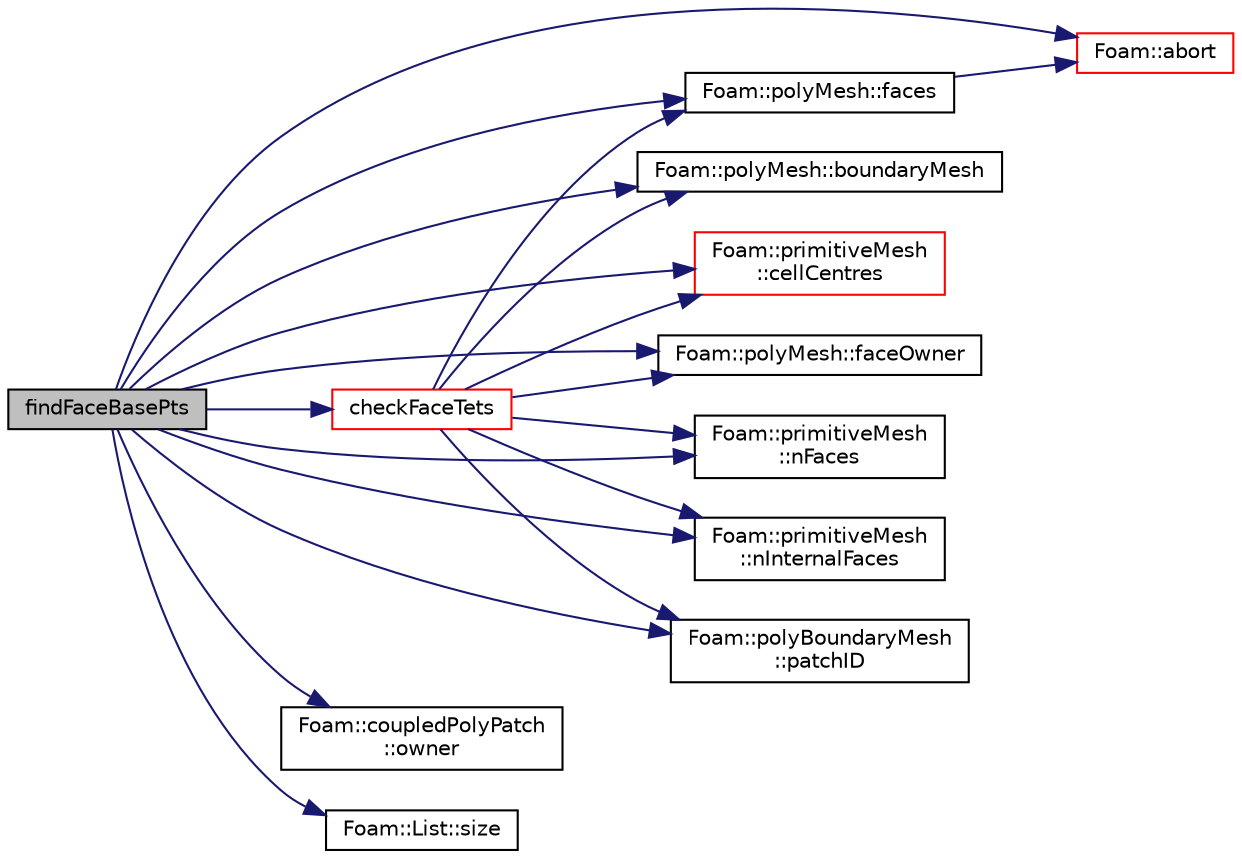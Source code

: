 digraph "findFaceBasePts"
{
  bgcolor="transparent";
  edge [fontname="Helvetica",fontsize="10",labelfontname="Helvetica",labelfontsize="10"];
  node [fontname="Helvetica",fontsize="10",shape=record];
  rankdir="LR";
  Node354 [label="findFaceBasePts",height=0.2,width=0.4,color="black", fillcolor="grey75", style="filled", fontcolor="black"];
  Node354 -> Node355 [color="midnightblue",fontsize="10",style="solid",fontname="Helvetica"];
  Node355 [label="Foam::abort",height=0.2,width=0.4,color="red",URL="$a21851.html#a447107a607d03e417307c203fa5fb44b"];
  Node354 -> Node400 [color="midnightblue",fontsize="10",style="solid",fontname="Helvetica"];
  Node400 [label="Foam::polyMesh::boundaryMesh",height=0.2,width=0.4,color="black",URL="$a28565.html#a9f2b68c134340291eda6197f47f25484",tooltip="Return boundary mesh. "];
  Node354 -> Node401 [color="midnightblue",fontsize="10",style="solid",fontname="Helvetica"];
  Node401 [label="Foam::primitiveMesh\l::cellCentres",height=0.2,width=0.4,color="red",URL="$a28685.html#a7300aee2989c6ec70e39436816461902"];
  Node354 -> Node419 [color="midnightblue",fontsize="10",style="solid",fontname="Helvetica"];
  Node419 [label="checkFaceTets",height=0.2,width=0.4,color="red",URL="$a28573.html#a5041ce71d4d19419b583f1266325b8f0",tooltip="Check face-decomposition tet volume. "];
  Node419 -> Node420 [color="midnightblue",fontsize="10",style="solid",fontname="Helvetica"];
  Node420 [label="Foam::polyMesh::faceOwner",height=0.2,width=0.4,color="black",URL="$a28565.html#a57752b49bfee23ca1944c3fb0493974f",tooltip="Return face owner. "];
  Node419 -> Node400 [color="midnightblue",fontsize="10",style="solid",fontname="Helvetica"];
  Node419 -> Node401 [color="midnightblue",fontsize="10",style="solid",fontname="Helvetica"];
  Node419 -> Node410 [color="midnightblue",fontsize="10",style="solid",fontname="Helvetica"];
  Node410 [label="Foam::primitiveMesh\l::nFaces",height=0.2,width=0.4,color="black",URL="$a28685.html#abe602c985a3c9ffa67176e969e77ca6f"];
  Node419 -> Node422 [color="midnightblue",fontsize="10",style="solid",fontname="Helvetica"];
  Node422 [label="Foam::primitiveMesh\l::nInternalFaces",height=0.2,width=0.4,color="black",URL="$a28685.html#aa6c7965af1f30d16d9125deb981cbdb0"];
  Node419 -> Node423 [color="midnightblue",fontsize="10",style="solid",fontname="Helvetica"];
  Node423 [label="Foam::polyMesh::faces",height=0.2,width=0.4,color="black",URL="$a28565.html#a431c0a24765f0bb6d32f6a03ce0e9b57",tooltip="Return raw faces. "];
  Node423 -> Node355 [color="midnightblue",fontsize="10",style="solid",fontname="Helvetica"];
  Node419 -> Node430 [color="midnightblue",fontsize="10",style="solid",fontname="Helvetica"];
  Node430 [label="Foam::polyBoundaryMesh\l::patchID",height=0.2,width=0.4,color="black",URL="$a28557.html#abd25b8071ecc034dbbf6772347ed9ce1",tooltip="Per boundary face label the patch index. "];
  Node354 -> Node420 [color="midnightblue",fontsize="10",style="solid",fontname="Helvetica"];
  Node354 -> Node423 [color="midnightblue",fontsize="10",style="solid",fontname="Helvetica"];
  Node354 -> Node410 [color="midnightblue",fontsize="10",style="solid",fontname="Helvetica"];
  Node354 -> Node422 [color="midnightblue",fontsize="10",style="solid",fontname="Helvetica"];
  Node354 -> Node455 [color="midnightblue",fontsize="10",style="solid",fontname="Helvetica"];
  Node455 [label="Foam::coupledPolyPatch\l::owner",height=0.2,width=0.4,color="black",URL="$a28581.html#a84c9f008a105c7a1bc933fe760d4199b",tooltip="Does this side own the patch ? "];
  Node354 -> Node430 [color="midnightblue",fontsize="10",style="solid",fontname="Helvetica"];
  Node354 -> Node415 [color="midnightblue",fontsize="10",style="solid",fontname="Helvetica"];
  Node415 [label="Foam::List::size",height=0.2,width=0.4,color="black",URL="$a26833.html#a8a5f6fa29bd4b500caf186f60245b384",tooltip="Override size to be inconsistent with allocated storage. "];
}
